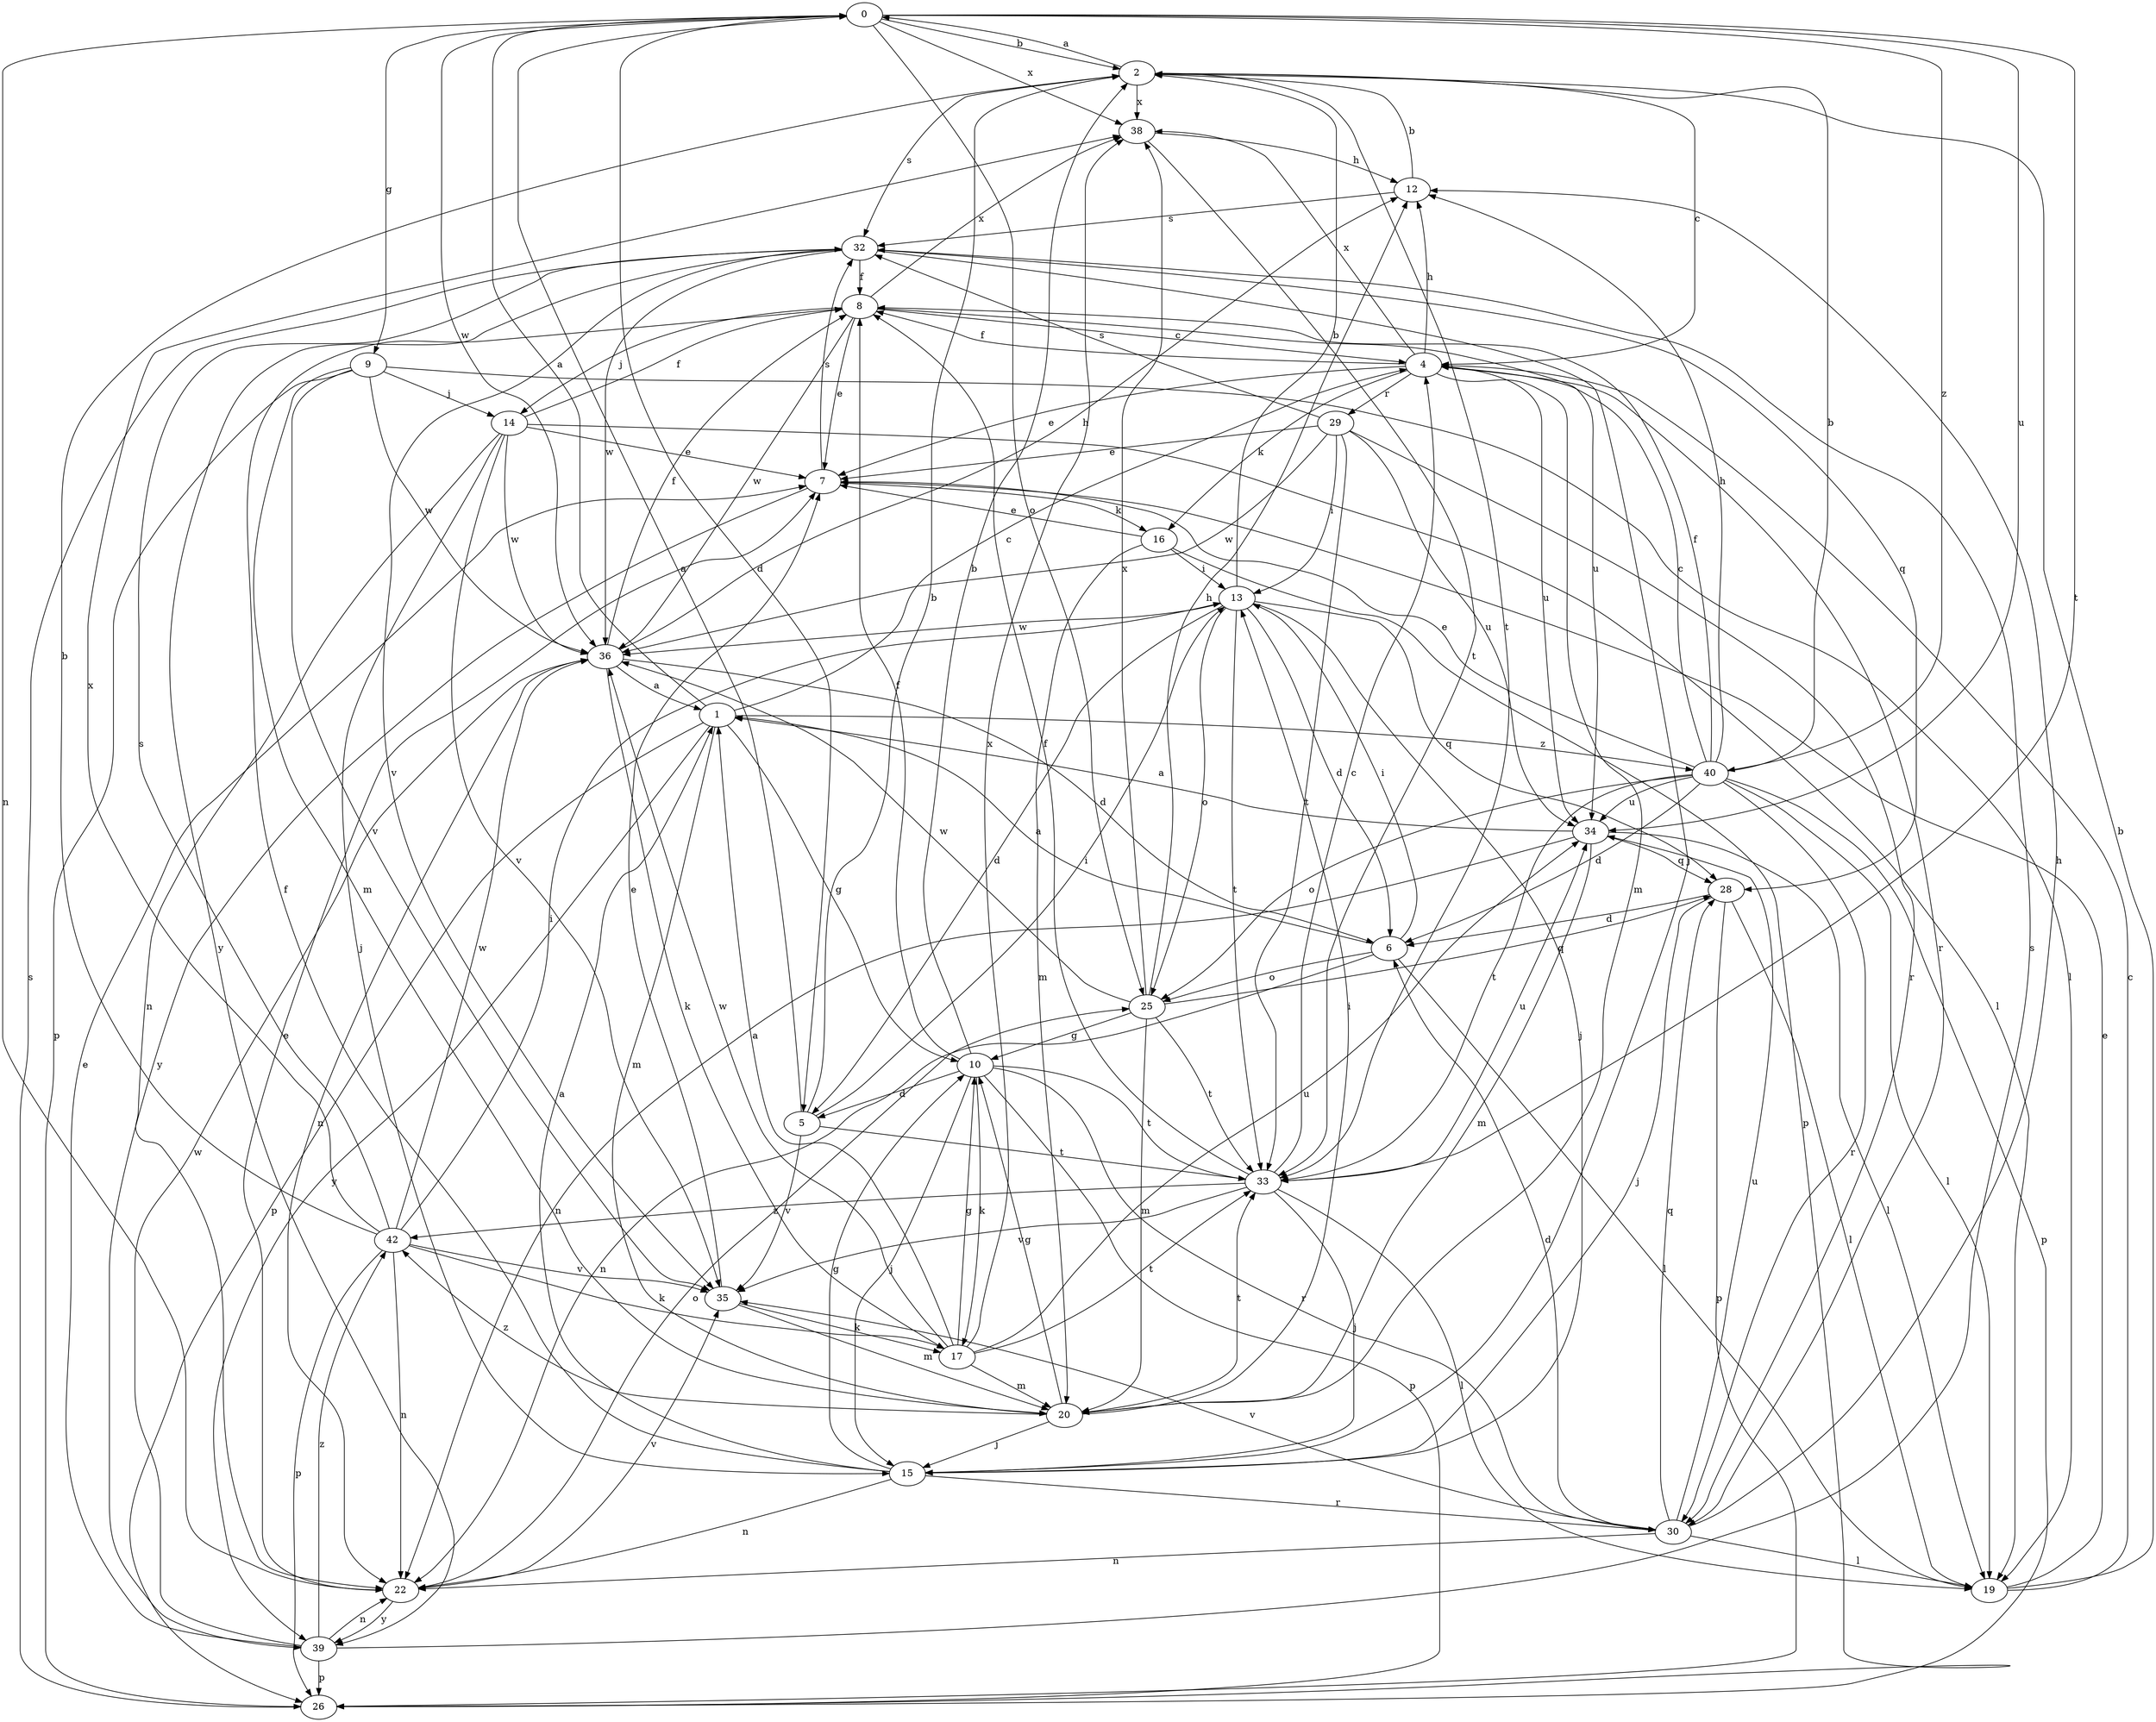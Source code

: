 strict digraph  {
0;
1;
2;
4;
5;
6;
7;
8;
9;
10;
12;
13;
14;
15;
16;
17;
19;
20;
22;
25;
26;
28;
29;
30;
32;
33;
34;
35;
36;
38;
39;
40;
42;
0 -> 2  [label=b];
0 -> 5  [label=d];
0 -> 9  [label=g];
0 -> 22  [label=n];
0 -> 25  [label=o];
0 -> 33  [label=t];
0 -> 34  [label=u];
0 -> 36  [label=w];
0 -> 38  [label=x];
0 -> 40  [label=z];
1 -> 0  [label=a];
1 -> 4  [label=c];
1 -> 10  [label=g];
1 -> 20  [label=m];
1 -> 26  [label=p];
1 -> 39  [label=y];
1 -> 40  [label=z];
2 -> 0  [label=a];
2 -> 4  [label=c];
2 -> 32  [label=s];
2 -> 33  [label=t];
2 -> 38  [label=x];
4 -> 7  [label=e];
4 -> 8  [label=f];
4 -> 12  [label=h];
4 -> 16  [label=k];
4 -> 20  [label=m];
4 -> 29  [label=r];
4 -> 30  [label=r];
4 -> 34  [label=u];
4 -> 38  [label=x];
5 -> 0  [label=a];
5 -> 2  [label=b];
5 -> 13  [label=i];
5 -> 33  [label=t];
5 -> 35  [label=v];
6 -> 1  [label=a];
6 -> 13  [label=i];
6 -> 19  [label=l];
6 -> 22  [label=n];
6 -> 25  [label=o];
7 -> 16  [label=k];
7 -> 32  [label=s];
7 -> 39  [label=y];
8 -> 4  [label=c];
8 -> 7  [label=e];
8 -> 14  [label=j];
8 -> 34  [label=u];
8 -> 36  [label=w];
8 -> 38  [label=x];
9 -> 14  [label=j];
9 -> 19  [label=l];
9 -> 20  [label=m];
9 -> 26  [label=p];
9 -> 35  [label=v];
9 -> 36  [label=w];
10 -> 2  [label=b];
10 -> 5  [label=d];
10 -> 8  [label=f];
10 -> 15  [label=j];
10 -> 17  [label=k];
10 -> 26  [label=p];
10 -> 30  [label=r];
10 -> 33  [label=t];
12 -> 2  [label=b];
12 -> 32  [label=s];
13 -> 2  [label=b];
13 -> 5  [label=d];
13 -> 6  [label=d];
13 -> 15  [label=j];
13 -> 25  [label=o];
13 -> 28  [label=q];
13 -> 33  [label=t];
13 -> 36  [label=w];
14 -> 7  [label=e];
14 -> 8  [label=f];
14 -> 15  [label=j];
14 -> 19  [label=l];
14 -> 22  [label=n];
14 -> 35  [label=v];
14 -> 36  [label=w];
15 -> 1  [label=a];
15 -> 8  [label=f];
15 -> 10  [label=g];
15 -> 22  [label=n];
15 -> 30  [label=r];
16 -> 7  [label=e];
16 -> 13  [label=i];
16 -> 20  [label=m];
16 -> 26  [label=p];
17 -> 1  [label=a];
17 -> 10  [label=g];
17 -> 20  [label=m];
17 -> 33  [label=t];
17 -> 34  [label=u];
17 -> 36  [label=w];
17 -> 38  [label=x];
19 -> 2  [label=b];
19 -> 4  [label=c];
19 -> 7  [label=e];
20 -> 10  [label=g];
20 -> 13  [label=i];
20 -> 15  [label=j];
20 -> 33  [label=t];
20 -> 42  [label=z];
22 -> 7  [label=e];
22 -> 25  [label=o];
22 -> 35  [label=v];
22 -> 39  [label=y];
25 -> 10  [label=g];
25 -> 12  [label=h];
25 -> 20  [label=m];
25 -> 28  [label=q];
25 -> 33  [label=t];
25 -> 36  [label=w];
25 -> 38  [label=x];
26 -> 32  [label=s];
28 -> 6  [label=d];
28 -> 15  [label=j];
28 -> 19  [label=l];
28 -> 26  [label=p];
29 -> 7  [label=e];
29 -> 13  [label=i];
29 -> 30  [label=r];
29 -> 32  [label=s];
29 -> 33  [label=t];
29 -> 34  [label=u];
29 -> 36  [label=w];
30 -> 6  [label=d];
30 -> 12  [label=h];
30 -> 19  [label=l];
30 -> 22  [label=n];
30 -> 28  [label=q];
30 -> 34  [label=u];
30 -> 35  [label=v];
32 -> 8  [label=f];
32 -> 15  [label=j];
32 -> 28  [label=q];
32 -> 35  [label=v];
32 -> 36  [label=w];
32 -> 39  [label=y];
33 -> 4  [label=c];
33 -> 8  [label=f];
33 -> 15  [label=j];
33 -> 19  [label=l];
33 -> 34  [label=u];
33 -> 35  [label=v];
33 -> 42  [label=z];
34 -> 1  [label=a];
34 -> 19  [label=l];
34 -> 20  [label=m];
34 -> 22  [label=n];
34 -> 28  [label=q];
35 -> 7  [label=e];
35 -> 17  [label=k];
35 -> 20  [label=m];
36 -> 1  [label=a];
36 -> 6  [label=d];
36 -> 8  [label=f];
36 -> 12  [label=h];
36 -> 17  [label=k];
36 -> 22  [label=n];
38 -> 12  [label=h];
38 -> 33  [label=t];
39 -> 7  [label=e];
39 -> 22  [label=n];
39 -> 26  [label=p];
39 -> 32  [label=s];
39 -> 36  [label=w];
39 -> 42  [label=z];
40 -> 2  [label=b];
40 -> 4  [label=c];
40 -> 6  [label=d];
40 -> 7  [label=e];
40 -> 8  [label=f];
40 -> 12  [label=h];
40 -> 19  [label=l];
40 -> 25  [label=o];
40 -> 26  [label=p];
40 -> 30  [label=r];
40 -> 33  [label=t];
40 -> 34  [label=u];
42 -> 2  [label=b];
42 -> 13  [label=i];
42 -> 17  [label=k];
42 -> 22  [label=n];
42 -> 26  [label=p];
42 -> 32  [label=s];
42 -> 35  [label=v];
42 -> 36  [label=w];
42 -> 38  [label=x];
}
